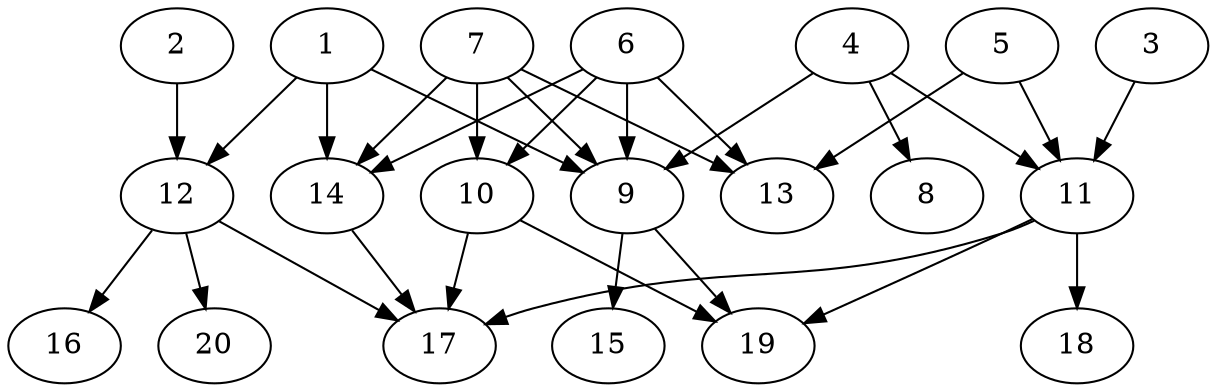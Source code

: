 // DAG automatically generated by daggen at Thu Oct  3 13:58:42 2019
// ./daggen --dot -n 20 --ccr 0.3 --fat 0.7 --regular 0.9 --density 0.5 --mindata 5242880 --maxdata 52428800 
digraph G {
  1 [size="55971840", alpha="0.12", expect_size="16791552"] 
  1 -> 9 [size ="16791552"]
  1 -> 12 [size ="16791552"]
  1 -> 14 [size ="16791552"]
  2 [size="109397333", alpha="0.05", expect_size="32819200"] 
  2 -> 12 [size ="32819200"]
  3 [size="133645653", alpha="0.10", expect_size="40093696"] 
  3 -> 11 [size ="40093696"]
  4 [size="139455147", alpha="0.18", expect_size="41836544"] 
  4 -> 8 [size ="41836544"]
  4 -> 9 [size ="41836544"]
  4 -> 11 [size ="41836544"]
  5 [size="42304853", alpha="0.02", expect_size="12691456"] 
  5 -> 11 [size ="12691456"]
  5 -> 13 [size ="12691456"]
  6 [size="149026133", alpha="0.10", expect_size="44707840"] 
  6 -> 9 [size ="44707840"]
  6 -> 10 [size ="44707840"]
  6 -> 13 [size ="44707840"]
  6 -> 14 [size ="44707840"]
  7 [size="120558933", alpha="0.02", expect_size="36167680"] 
  7 -> 9 [size ="36167680"]
  7 -> 10 [size ="36167680"]
  7 -> 13 [size ="36167680"]
  7 -> 14 [size ="36167680"]
  8 [size="135137280", alpha="0.02", expect_size="40541184"] 
  9 [size="127395840", alpha="0.04", expect_size="38218752"] 
  9 -> 15 [size ="38218752"]
  9 -> 19 [size ="38218752"]
  10 [size="98734080", alpha="0.12", expect_size="29620224"] 
  10 -> 17 [size ="29620224"]
  10 -> 19 [size ="29620224"]
  11 [size="129901227", alpha="0.16", expect_size="38970368"] 
  11 -> 17 [size ="38970368"]
  11 -> 18 [size ="38970368"]
  11 -> 19 [size ="38970368"]
  12 [size="69137067", alpha="0.12", expect_size="20741120"] 
  12 -> 16 [size ="20741120"]
  12 -> 17 [size ="20741120"]
  12 -> 20 [size ="20741120"]
  13 [size="109520213", alpha="0.14", expect_size="32856064"] 
  14 [size="32669013", alpha="0.10", expect_size="9800704"] 
  14 -> 17 [size ="9800704"]
  15 [size="18633387", alpha="0.03", expect_size="5590016"] 
  16 [size="35570347", alpha="0.04", expect_size="10671104"] 
  17 [size="117606400", alpha="0.03", expect_size="35281920"] 
  18 [size="133082453", alpha="0.13", expect_size="39924736"] 
  19 [size="147653973", alpha="0.17", expect_size="44296192"] 
  20 [size="25251840", alpha="0.04", expect_size="7575552"] 
}
